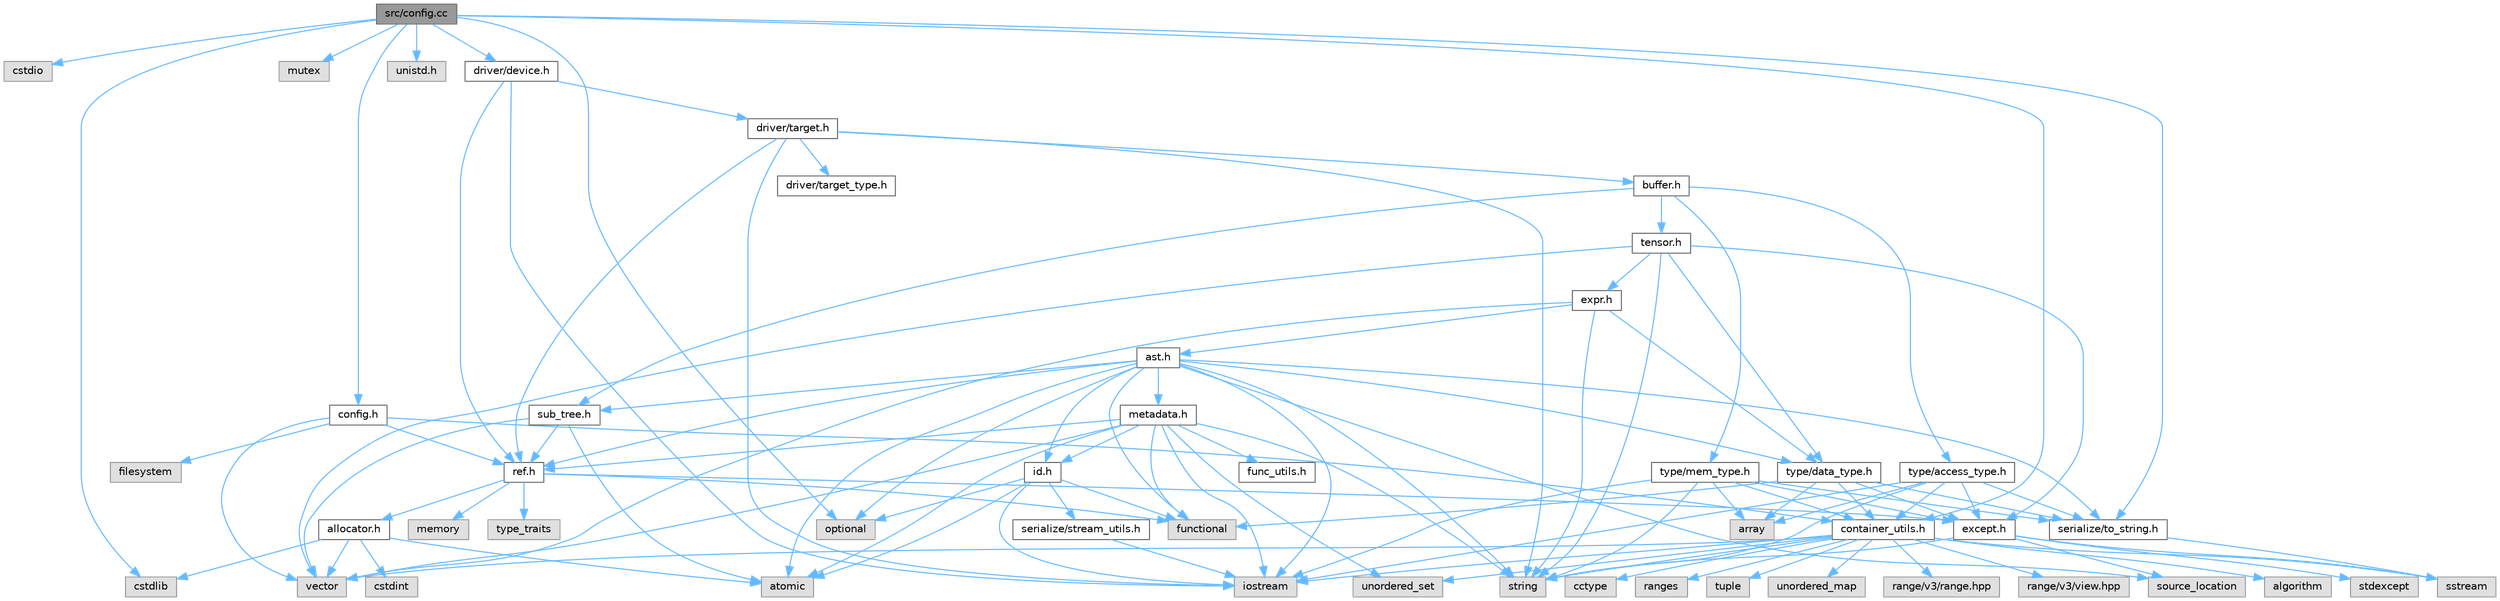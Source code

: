 digraph "src/config.cc"
{
 // LATEX_PDF_SIZE
  bgcolor="transparent";
  edge [fontname=Helvetica,fontsize=10,labelfontname=Helvetica,labelfontsize=10];
  node [fontname=Helvetica,fontsize=10,shape=box,height=0.2,width=0.4];
  Node1 [label="src/config.cc",height=0.2,width=0.4,color="gray40", fillcolor="grey60", style="filled", fontcolor="black",tooltip=" "];
  Node1 -> Node2 [color="steelblue1",style="solid"];
  Node2 [label="cstdio",height=0.2,width=0.4,color="grey60", fillcolor="#E0E0E0", style="filled",tooltip=" "];
  Node1 -> Node3 [color="steelblue1",style="solid"];
  Node3 [label="cstdlib",height=0.2,width=0.4,color="grey60", fillcolor="#E0E0E0", style="filled",tooltip=" "];
  Node1 -> Node4 [color="steelblue1",style="solid"];
  Node4 [label="mutex",height=0.2,width=0.4,color="grey60", fillcolor="#E0E0E0", style="filled",tooltip=" "];
  Node1 -> Node5 [color="steelblue1",style="solid"];
  Node5 [label="optional",height=0.2,width=0.4,color="grey60", fillcolor="#E0E0E0", style="filled",tooltip=" "];
  Node1 -> Node6 [color="steelblue1",style="solid"];
  Node6 [label="unistd.h",height=0.2,width=0.4,color="grey60", fillcolor="#E0E0E0", style="filled",tooltip=" "];
  Node1 -> Node7 [color="steelblue1",style="solid"];
  Node7 [label="config.h",height=0.2,width=0.4,color="grey40", fillcolor="white", style="filled",URL="$config_8h.html",tooltip=" "];
  Node7 -> Node8 [color="steelblue1",style="solid"];
  Node8 [label="filesystem",height=0.2,width=0.4,color="grey60", fillcolor="#E0E0E0", style="filled",tooltip=" "];
  Node7 -> Node9 [color="steelblue1",style="solid"];
  Node9 [label="vector",height=0.2,width=0.4,color="grey60", fillcolor="#E0E0E0", style="filled",tooltip=" "];
  Node7 -> Node10 [color="steelblue1",style="solid"];
  Node10 [label="container_utils.h",height=0.2,width=0.4,color="grey40", fillcolor="white", style="filled",URL="$container__utils_8h.html",tooltip=" "];
  Node10 -> Node11 [color="steelblue1",style="solid"];
  Node11 [label="algorithm",height=0.2,width=0.4,color="grey60", fillcolor="#E0E0E0", style="filled",tooltip=" "];
  Node10 -> Node12 [color="steelblue1",style="solid"];
  Node12 [label="cctype",height=0.2,width=0.4,color="grey60", fillcolor="#E0E0E0", style="filled",tooltip=" "];
  Node10 -> Node13 [color="steelblue1",style="solid"];
  Node13 [label="iostream",height=0.2,width=0.4,color="grey60", fillcolor="#E0E0E0", style="filled",tooltip=" "];
  Node10 -> Node14 [color="steelblue1",style="solid"];
  Node14 [label="ranges",height=0.2,width=0.4,color="grey60", fillcolor="#E0E0E0", style="filled",tooltip=" "];
  Node10 -> Node15 [color="steelblue1",style="solid"];
  Node15 [label="sstream",height=0.2,width=0.4,color="grey60", fillcolor="#E0E0E0", style="filled",tooltip=" "];
  Node10 -> Node16 [color="steelblue1",style="solid"];
  Node16 [label="string",height=0.2,width=0.4,color="grey60", fillcolor="#E0E0E0", style="filled",tooltip=" "];
  Node10 -> Node17 [color="steelblue1",style="solid"];
  Node17 [label="tuple",height=0.2,width=0.4,color="grey60", fillcolor="#E0E0E0", style="filled",tooltip=" "];
  Node10 -> Node18 [color="steelblue1",style="solid"];
  Node18 [label="unordered_map",height=0.2,width=0.4,color="grey60", fillcolor="#E0E0E0", style="filled",tooltip=" "];
  Node10 -> Node19 [color="steelblue1",style="solid"];
  Node19 [label="unordered_set",height=0.2,width=0.4,color="grey60", fillcolor="#E0E0E0", style="filled",tooltip=" "];
  Node10 -> Node9 [color="steelblue1",style="solid"];
  Node10 -> Node20 [color="steelblue1",style="solid"];
  Node20 [label="range/v3/range.hpp",height=0.2,width=0.4,color="grey60", fillcolor="#E0E0E0", style="filled",tooltip=" "];
  Node10 -> Node21 [color="steelblue1",style="solid"];
  Node21 [label="range/v3/view.hpp",height=0.2,width=0.4,color="grey60", fillcolor="#E0E0E0", style="filled",tooltip=" "];
  Node7 -> Node22 [color="steelblue1",style="solid"];
  Node22 [label="ref.h",height=0.2,width=0.4,color="grey40", fillcolor="white", style="filled",URL="$ref_8h.html",tooltip=" "];
  Node22 -> Node23 [color="steelblue1",style="solid"];
  Node23 [label="functional",height=0.2,width=0.4,color="grey60", fillcolor="#E0E0E0", style="filled",tooltip=" "];
  Node22 -> Node24 [color="steelblue1",style="solid"];
  Node24 [label="memory",height=0.2,width=0.4,color="grey60", fillcolor="#E0E0E0", style="filled",tooltip=" "];
  Node22 -> Node25 [color="steelblue1",style="solid"];
  Node25 [label="type_traits",height=0.2,width=0.4,color="grey60", fillcolor="#E0E0E0", style="filled",tooltip=" "];
  Node22 -> Node26 [color="steelblue1",style="solid"];
  Node26 [label="allocator.h",height=0.2,width=0.4,color="grey40", fillcolor="white", style="filled",URL="$allocator_8h.html",tooltip=" "];
  Node26 -> Node27 [color="steelblue1",style="solid"];
  Node27 [label="atomic",height=0.2,width=0.4,color="grey60", fillcolor="#E0E0E0", style="filled",tooltip=" "];
  Node26 -> Node28 [color="steelblue1",style="solid"];
  Node28 [label="cstdint",height=0.2,width=0.4,color="grey60", fillcolor="#E0E0E0", style="filled",tooltip=" "];
  Node26 -> Node3 [color="steelblue1",style="solid"];
  Node26 -> Node9 [color="steelblue1",style="solid"];
  Node22 -> Node29 [color="steelblue1",style="solid"];
  Node29 [label="except.h",height=0.2,width=0.4,color="grey40", fillcolor="white", style="filled",URL="$except_8h.html",tooltip=" "];
  Node29 -> Node30 [color="steelblue1",style="solid"];
  Node30 [label="source_location",height=0.2,width=0.4,color="grey60", fillcolor="#E0E0E0", style="filled",tooltip=" "];
  Node29 -> Node15 [color="steelblue1",style="solid"];
  Node29 -> Node31 [color="steelblue1",style="solid"];
  Node31 [label="stdexcept",height=0.2,width=0.4,color="grey60", fillcolor="#E0E0E0", style="filled",tooltip=" "];
  Node29 -> Node16 [color="steelblue1",style="solid"];
  Node1 -> Node10 [color="steelblue1",style="solid"];
  Node1 -> Node32 [color="steelblue1",style="solid"];
  Node32 [label="driver/device.h",height=0.2,width=0.4,color="grey40", fillcolor="white", style="filled",URL="$device_8h.html",tooltip=" "];
  Node32 -> Node13 [color="steelblue1",style="solid"];
  Node32 -> Node33 [color="steelblue1",style="solid"];
  Node33 [label="driver/target.h",height=0.2,width=0.4,color="grey40", fillcolor="white", style="filled",URL="$target_8h.html",tooltip=" "];
  Node33 -> Node13 [color="steelblue1",style="solid"];
  Node33 -> Node16 [color="steelblue1",style="solid"];
  Node33 -> Node34 [color="steelblue1",style="solid"];
  Node34 [label="buffer.h",height=0.2,width=0.4,color="grey40", fillcolor="white", style="filled",URL="$buffer_8h.html",tooltip=" "];
  Node34 -> Node35 [color="steelblue1",style="solid"];
  Node35 [label="sub_tree.h",height=0.2,width=0.4,color="grey40", fillcolor="white", style="filled",URL="$sub__tree_8h.html",tooltip=" "];
  Node35 -> Node27 [color="steelblue1",style="solid"];
  Node35 -> Node9 [color="steelblue1",style="solid"];
  Node35 -> Node22 [color="steelblue1",style="solid"];
  Node34 -> Node36 [color="steelblue1",style="solid"];
  Node36 [label="tensor.h",height=0.2,width=0.4,color="grey40", fillcolor="white", style="filled",URL="$tensor_8h.html",tooltip=" "];
  Node36 -> Node16 [color="steelblue1",style="solid"];
  Node36 -> Node9 [color="steelblue1",style="solid"];
  Node36 -> Node29 [color="steelblue1",style="solid"];
  Node36 -> Node37 [color="steelblue1",style="solid"];
  Node37 [label="expr.h",height=0.2,width=0.4,color="grey40", fillcolor="white", style="filled",URL="$expr_8h.html",tooltip=" "];
  Node37 -> Node16 [color="steelblue1",style="solid"];
  Node37 -> Node9 [color="steelblue1",style="solid"];
  Node37 -> Node38 [color="steelblue1",style="solid"];
  Node38 [label="ast.h",height=0.2,width=0.4,color="grey40", fillcolor="white", style="filled",URL="$ast_8h.html",tooltip=" "];
  Node38 -> Node27 [color="steelblue1",style="solid"];
  Node38 -> Node23 [color="steelblue1",style="solid"];
  Node38 -> Node13 [color="steelblue1",style="solid"];
  Node38 -> Node5 [color="steelblue1",style="solid"];
  Node38 -> Node30 [color="steelblue1",style="solid"];
  Node38 -> Node16 [color="steelblue1",style="solid"];
  Node38 -> Node39 [color="steelblue1",style="solid"];
  Node39 [label="id.h",height=0.2,width=0.4,color="grey40", fillcolor="white", style="filled",URL="$id_8h.html",tooltip=" "];
  Node39 -> Node27 [color="steelblue1",style="solid"];
  Node39 -> Node23 [color="steelblue1",style="solid"];
  Node39 -> Node13 [color="steelblue1",style="solid"];
  Node39 -> Node5 [color="steelblue1",style="solid"];
  Node39 -> Node40 [color="steelblue1",style="solid"];
  Node40 [label="serialize/stream_utils.h",height=0.2,width=0.4,color="grey40", fillcolor="white", style="filled",URL="$stream__utils_8h.html",tooltip=" "];
  Node40 -> Node13 [color="steelblue1",style="solid"];
  Node38 -> Node41 [color="steelblue1",style="solid"];
  Node41 [label="metadata.h",height=0.2,width=0.4,color="grey40", fillcolor="white", style="filled",URL="$metadata_8h.html",tooltip=" "];
  Node41 -> Node27 [color="steelblue1",style="solid"];
  Node41 -> Node23 [color="steelblue1",style="solid"];
  Node41 -> Node13 [color="steelblue1",style="solid"];
  Node41 -> Node16 [color="steelblue1",style="solid"];
  Node41 -> Node19 [color="steelblue1",style="solid"];
  Node41 -> Node9 [color="steelblue1",style="solid"];
  Node41 -> Node42 [color="steelblue1",style="solid"];
  Node42 [label="func_utils.h",height=0.2,width=0.4,color="grey40", fillcolor="white", style="filled",URL="$func__utils_8h.html",tooltip=" "];
  Node41 -> Node39 [color="steelblue1",style="solid"];
  Node41 -> Node22 [color="steelblue1",style="solid"];
  Node38 -> Node22 [color="steelblue1",style="solid"];
  Node38 -> Node43 [color="steelblue1",style="solid"];
  Node43 [label="serialize/to_string.h",height=0.2,width=0.4,color="grey40", fillcolor="white", style="filled",URL="$to__string_8h.html",tooltip=" "];
  Node43 -> Node15 [color="steelblue1",style="solid"];
  Node38 -> Node35 [color="steelblue1",style="solid"];
  Node38 -> Node44 [color="steelblue1",style="solid"];
  Node44 [label="type/data_type.h",height=0.2,width=0.4,color="grey40", fillcolor="white", style="filled",URL="$data__type_8h.html",tooltip=" "];
  Node44 -> Node45 [color="steelblue1",style="solid"];
  Node45 [label="array",height=0.2,width=0.4,color="grey60", fillcolor="#E0E0E0", style="filled",tooltip=" "];
  Node44 -> Node23 [color="steelblue1",style="solid"];
  Node44 -> Node10 [color="steelblue1",style="solid"];
  Node44 -> Node29 [color="steelblue1",style="solid"];
  Node44 -> Node43 [color="steelblue1",style="solid"];
  Node37 -> Node44 [color="steelblue1",style="solid"];
  Node36 -> Node44 [color="steelblue1",style="solid"];
  Node34 -> Node46 [color="steelblue1",style="solid"];
  Node46 [label="type/access_type.h",height=0.2,width=0.4,color="grey40", fillcolor="white", style="filled",URL="$access__type_8h.html",tooltip=" "];
  Node46 -> Node45 [color="steelblue1",style="solid"];
  Node46 -> Node13 [color="steelblue1",style="solid"];
  Node46 -> Node16 [color="steelblue1",style="solid"];
  Node46 -> Node10 [color="steelblue1",style="solid"];
  Node46 -> Node29 [color="steelblue1",style="solid"];
  Node46 -> Node43 [color="steelblue1",style="solid"];
  Node34 -> Node47 [color="steelblue1",style="solid"];
  Node47 [label="type/mem_type.h",height=0.2,width=0.4,color="grey40", fillcolor="white", style="filled",URL="$mem__type_8h.html",tooltip=" "];
  Node47 -> Node45 [color="steelblue1",style="solid"];
  Node47 -> Node13 [color="steelblue1",style="solid"];
  Node47 -> Node16 [color="steelblue1",style="solid"];
  Node47 -> Node10 [color="steelblue1",style="solid"];
  Node47 -> Node29 [color="steelblue1",style="solid"];
  Node47 -> Node43 [color="steelblue1",style="solid"];
  Node33 -> Node48 [color="steelblue1",style="solid"];
  Node48 [label="driver/target_type.h",height=0.2,width=0.4,color="grey40", fillcolor="white", style="filled",URL="$target__type_8h.html",tooltip=" "];
  Node33 -> Node22 [color="steelblue1",style="solid"];
  Node32 -> Node22 [color="steelblue1",style="solid"];
  Node1 -> Node43 [color="steelblue1",style="solid"];
}
